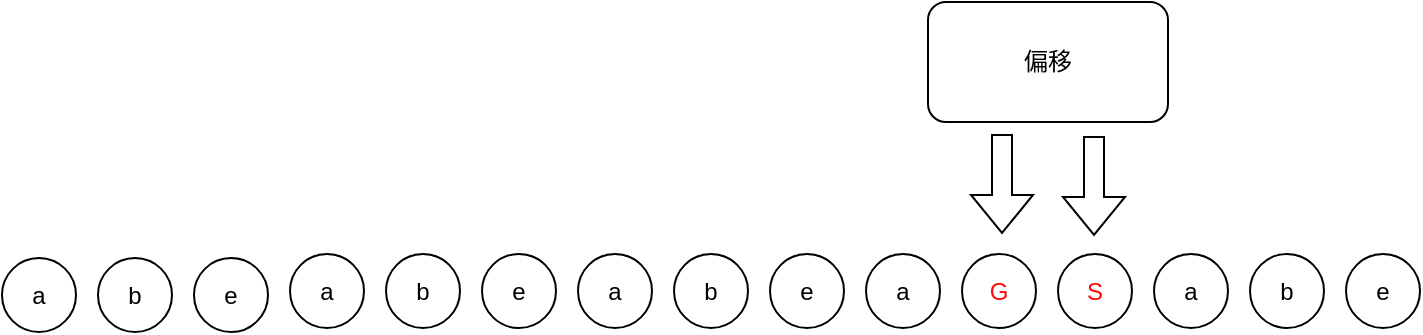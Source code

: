 <mxfile version="22.1.5" type="github">
  <diagram name="第 1 页" id="2R2rVcs6q0Jt8rsSX9Mg">
    <mxGraphModel dx="1434" dy="789" grid="0" gridSize="10" guides="1" tooltips="1" connect="1" arrows="1" fold="1" page="1" pageScale="1" pageWidth="1200" pageHeight="1920" math="0" shadow="0">
      <root>
        <mxCell id="0" />
        <mxCell id="1" parent="0" />
        <mxCell id="gsePQzeuOMIXIta1b1gM-1" value="a" style="ellipse;whiteSpace=wrap;html=1;aspect=fixed;" vertex="1" parent="1">
          <mxGeometry x="114" y="341" width="37" height="37" as="geometry" />
        </mxCell>
        <mxCell id="gsePQzeuOMIXIta1b1gM-2" value="b" style="ellipse;whiteSpace=wrap;html=1;aspect=fixed;" vertex="1" parent="1">
          <mxGeometry x="162" y="341" width="37" height="37" as="geometry" />
        </mxCell>
        <mxCell id="gsePQzeuOMIXIta1b1gM-3" value="e" style="ellipse;whiteSpace=wrap;html=1;aspect=fixed;" vertex="1" parent="1">
          <mxGeometry x="210" y="341" width="37" height="37" as="geometry" />
        </mxCell>
        <mxCell id="gsePQzeuOMIXIta1b1gM-4" value="a" style="ellipse;whiteSpace=wrap;html=1;aspect=fixed;" vertex="1" parent="1">
          <mxGeometry x="258" y="339" width="37" height="37" as="geometry" />
        </mxCell>
        <mxCell id="gsePQzeuOMIXIta1b1gM-5" value="b" style="ellipse;whiteSpace=wrap;html=1;aspect=fixed;" vertex="1" parent="1">
          <mxGeometry x="306" y="339" width="37" height="37" as="geometry" />
        </mxCell>
        <mxCell id="gsePQzeuOMIXIta1b1gM-6" value="e" style="ellipse;whiteSpace=wrap;html=1;aspect=fixed;" vertex="1" parent="1">
          <mxGeometry x="354" y="339" width="37" height="37" as="geometry" />
        </mxCell>
        <mxCell id="gsePQzeuOMIXIta1b1gM-7" value="a" style="ellipse;whiteSpace=wrap;html=1;aspect=fixed;" vertex="1" parent="1">
          <mxGeometry x="402" y="339" width="37" height="37" as="geometry" />
        </mxCell>
        <mxCell id="gsePQzeuOMIXIta1b1gM-8" value="b" style="ellipse;whiteSpace=wrap;html=1;aspect=fixed;" vertex="1" parent="1">
          <mxGeometry x="450" y="339" width="37" height="37" as="geometry" />
        </mxCell>
        <mxCell id="gsePQzeuOMIXIta1b1gM-9" value="e" style="ellipse;whiteSpace=wrap;html=1;aspect=fixed;" vertex="1" parent="1">
          <mxGeometry x="498" y="339" width="37" height="37" as="geometry" />
        </mxCell>
        <mxCell id="gsePQzeuOMIXIta1b1gM-10" value="a" style="ellipse;whiteSpace=wrap;html=1;aspect=fixed;" vertex="1" parent="1">
          <mxGeometry x="546" y="339" width="37" height="37" as="geometry" />
        </mxCell>
        <mxCell id="gsePQzeuOMIXIta1b1gM-11" value="G" style="ellipse;whiteSpace=wrap;html=1;aspect=fixed;fontColor=#f90b0b;" vertex="1" parent="1">
          <mxGeometry x="594" y="339" width="37" height="37" as="geometry" />
        </mxCell>
        <mxCell id="gsePQzeuOMIXIta1b1gM-12" value="S" style="ellipse;whiteSpace=wrap;html=1;aspect=fixed;fontColor=#f90b0b;" vertex="1" parent="1">
          <mxGeometry x="642" y="339" width="37" height="37" as="geometry" />
        </mxCell>
        <mxCell id="gsePQzeuOMIXIta1b1gM-14" value="a" style="ellipse;whiteSpace=wrap;html=1;aspect=fixed;" vertex="1" parent="1">
          <mxGeometry x="690" y="339" width="37" height="37" as="geometry" />
        </mxCell>
        <mxCell id="gsePQzeuOMIXIta1b1gM-15" value="b" style="ellipse;whiteSpace=wrap;html=1;aspect=fixed;" vertex="1" parent="1">
          <mxGeometry x="738" y="339" width="37" height="37" as="geometry" />
        </mxCell>
        <mxCell id="gsePQzeuOMIXIta1b1gM-16" value="e" style="ellipse;whiteSpace=wrap;html=1;aspect=fixed;" vertex="1" parent="1">
          <mxGeometry x="786" y="339" width="37" height="37" as="geometry" />
        </mxCell>
        <mxCell id="gsePQzeuOMIXIta1b1gM-17" value="" style="shape=flexArrow;endArrow=classic;html=1;rounded=0;" edge="1" parent="1">
          <mxGeometry width="50" height="50" relative="1" as="geometry">
            <mxPoint x="614" y="279" as="sourcePoint" />
            <mxPoint x="614" y="329" as="targetPoint" />
          </mxGeometry>
        </mxCell>
        <mxCell id="gsePQzeuOMIXIta1b1gM-18" value="" style="shape=flexArrow;endArrow=classic;html=1;rounded=0;" edge="1" parent="1">
          <mxGeometry width="50" height="50" relative="1" as="geometry">
            <mxPoint x="660" y="280" as="sourcePoint" />
            <mxPoint x="660" y="330" as="targetPoint" />
          </mxGeometry>
        </mxCell>
        <mxCell id="gsePQzeuOMIXIta1b1gM-19" value="偏移" style="rounded=1;whiteSpace=wrap;html=1;" vertex="1" parent="1">
          <mxGeometry x="577" y="213" width="120" height="60" as="geometry" />
        </mxCell>
      </root>
    </mxGraphModel>
  </diagram>
</mxfile>
